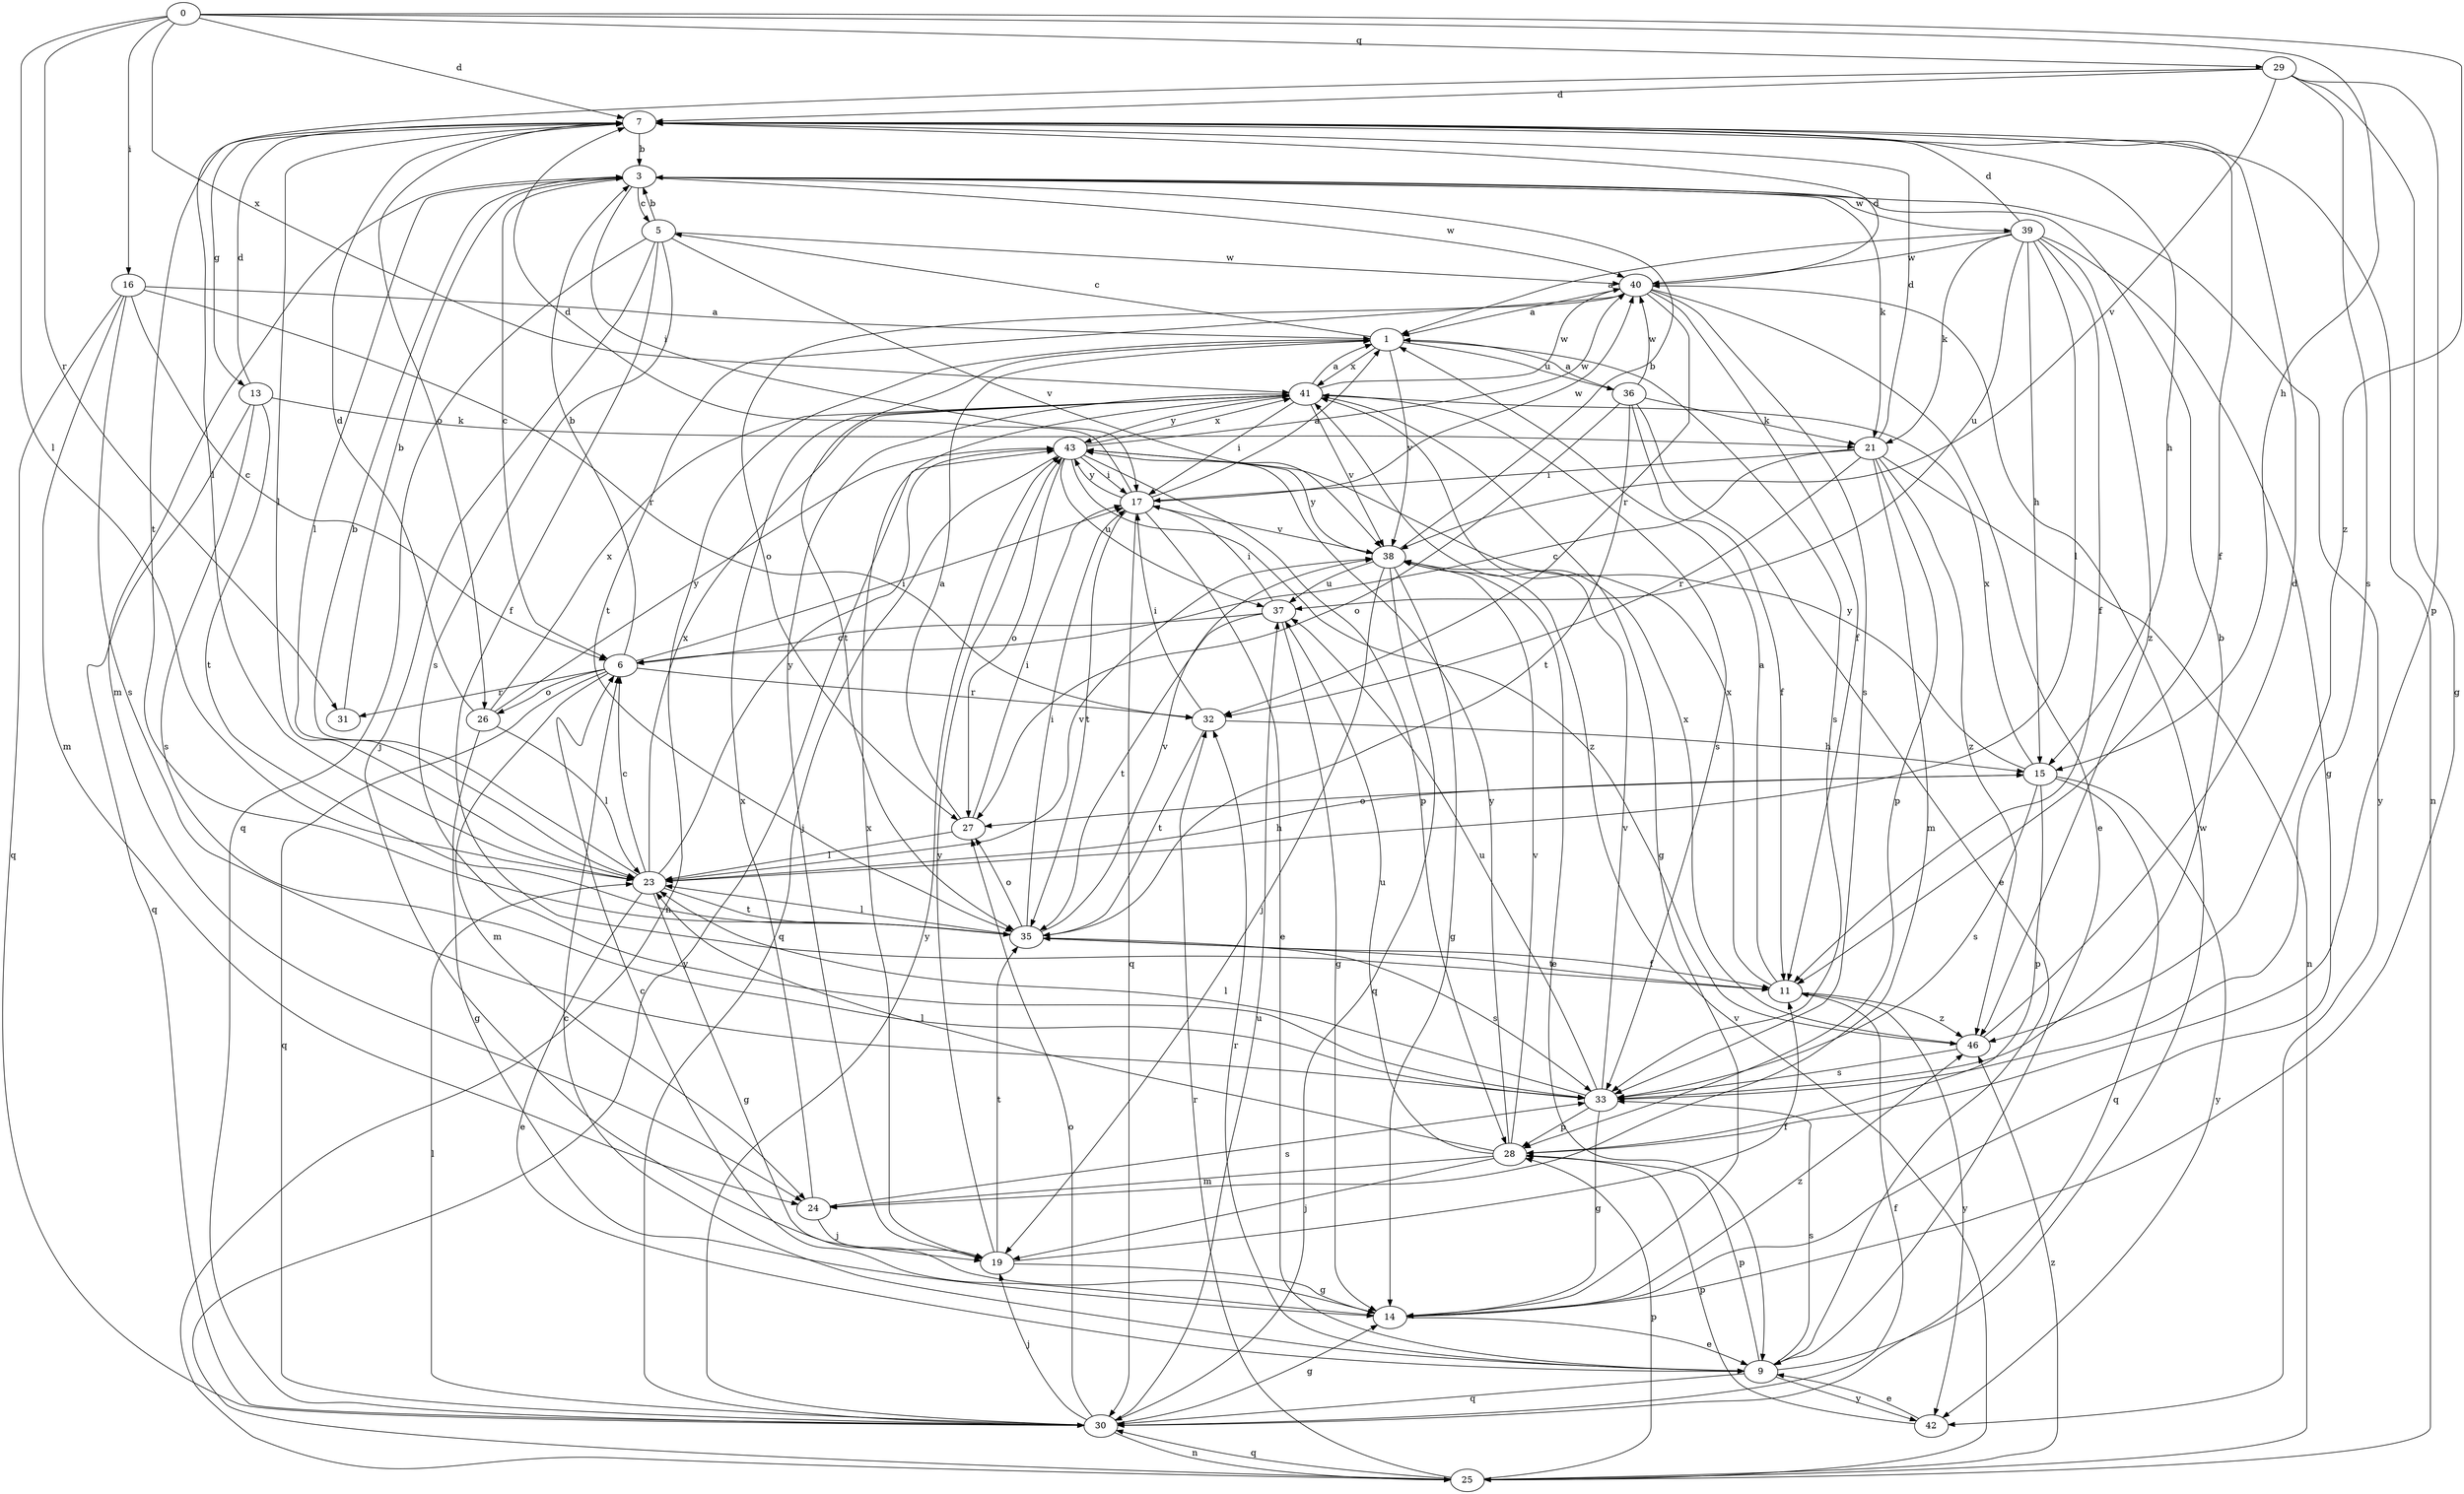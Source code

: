 strict digraph  {
0;
1;
3;
5;
6;
7;
9;
11;
13;
14;
15;
16;
17;
19;
21;
23;
24;
25;
26;
27;
28;
29;
30;
31;
32;
33;
35;
36;
37;
38;
39;
40;
41;
42;
43;
46;
0 -> 7  [label=d];
0 -> 15  [label=h];
0 -> 16  [label=i];
0 -> 23  [label=l];
0 -> 29  [label=q];
0 -> 31  [label=r];
0 -> 41  [label=x];
0 -> 46  [label=z];
1 -> 5  [label=c];
1 -> 25  [label=n];
1 -> 33  [label=s];
1 -> 35  [label=t];
1 -> 36  [label=u];
1 -> 38  [label=v];
1 -> 41  [label=x];
3 -> 5  [label=c];
3 -> 6  [label=c];
3 -> 17  [label=i];
3 -> 21  [label=k];
3 -> 23  [label=l];
3 -> 24  [label=m];
3 -> 39  [label=w];
3 -> 40  [label=w];
3 -> 42  [label=y];
5 -> 3  [label=b];
5 -> 11  [label=f];
5 -> 19  [label=j];
5 -> 30  [label=q];
5 -> 33  [label=s];
5 -> 38  [label=v];
5 -> 40  [label=w];
6 -> 3  [label=b];
6 -> 17  [label=i];
6 -> 24  [label=m];
6 -> 26  [label=o];
6 -> 30  [label=q];
6 -> 31  [label=r];
6 -> 32  [label=r];
7 -> 3  [label=b];
7 -> 11  [label=f];
7 -> 13  [label=g];
7 -> 15  [label=h];
7 -> 23  [label=l];
7 -> 25  [label=n];
7 -> 26  [label=o];
7 -> 35  [label=t];
9 -> 6  [label=c];
9 -> 28  [label=p];
9 -> 30  [label=q];
9 -> 32  [label=r];
9 -> 33  [label=s];
9 -> 40  [label=w];
9 -> 42  [label=y];
11 -> 1  [label=a];
11 -> 35  [label=t];
11 -> 41  [label=x];
11 -> 42  [label=y];
11 -> 46  [label=z];
13 -> 7  [label=d];
13 -> 21  [label=k];
13 -> 30  [label=q];
13 -> 33  [label=s];
13 -> 35  [label=t];
14 -> 6  [label=c];
14 -> 9  [label=e];
14 -> 46  [label=z];
15 -> 27  [label=o];
15 -> 28  [label=p];
15 -> 30  [label=q];
15 -> 33  [label=s];
15 -> 41  [label=x];
15 -> 42  [label=y];
15 -> 43  [label=y];
16 -> 1  [label=a];
16 -> 6  [label=c];
16 -> 24  [label=m];
16 -> 30  [label=q];
16 -> 32  [label=r];
16 -> 33  [label=s];
17 -> 1  [label=a];
17 -> 7  [label=d];
17 -> 9  [label=e];
17 -> 30  [label=q];
17 -> 35  [label=t];
17 -> 38  [label=v];
17 -> 40  [label=w];
17 -> 43  [label=y];
19 -> 11  [label=f];
19 -> 14  [label=g];
19 -> 35  [label=t];
19 -> 41  [label=x];
19 -> 43  [label=y];
21 -> 6  [label=c];
21 -> 7  [label=d];
21 -> 17  [label=i];
21 -> 24  [label=m];
21 -> 25  [label=n];
21 -> 28  [label=p];
21 -> 32  [label=r];
21 -> 46  [label=z];
23 -> 3  [label=b];
23 -> 6  [label=c];
23 -> 9  [label=e];
23 -> 14  [label=g];
23 -> 15  [label=h];
23 -> 35  [label=t];
23 -> 38  [label=v];
23 -> 41  [label=x];
23 -> 43  [label=y];
24 -> 19  [label=j];
24 -> 33  [label=s];
24 -> 41  [label=x];
25 -> 28  [label=p];
25 -> 30  [label=q];
25 -> 32  [label=r];
25 -> 38  [label=v];
25 -> 43  [label=y];
25 -> 46  [label=z];
26 -> 7  [label=d];
26 -> 14  [label=g];
26 -> 23  [label=l];
26 -> 41  [label=x];
26 -> 43  [label=y];
27 -> 1  [label=a];
27 -> 17  [label=i];
27 -> 23  [label=l];
28 -> 19  [label=j];
28 -> 23  [label=l];
28 -> 24  [label=m];
28 -> 37  [label=u];
28 -> 38  [label=v];
28 -> 43  [label=y];
29 -> 7  [label=d];
29 -> 14  [label=g];
29 -> 23  [label=l];
29 -> 28  [label=p];
29 -> 33  [label=s];
29 -> 38  [label=v];
30 -> 11  [label=f];
30 -> 14  [label=g];
30 -> 19  [label=j];
30 -> 23  [label=l];
30 -> 25  [label=n];
30 -> 27  [label=o];
30 -> 37  [label=u];
30 -> 43  [label=y];
31 -> 3  [label=b];
32 -> 15  [label=h];
32 -> 17  [label=i];
32 -> 35  [label=t];
33 -> 3  [label=b];
33 -> 14  [label=g];
33 -> 23  [label=l];
33 -> 28  [label=p];
33 -> 37  [label=u];
33 -> 38  [label=v];
35 -> 11  [label=f];
35 -> 17  [label=i];
35 -> 23  [label=l];
35 -> 27  [label=o];
35 -> 33  [label=s];
35 -> 38  [label=v];
36 -> 1  [label=a];
36 -> 9  [label=e];
36 -> 11  [label=f];
36 -> 21  [label=k];
36 -> 27  [label=o];
36 -> 35  [label=t];
36 -> 40  [label=w];
37 -> 6  [label=c];
37 -> 14  [label=g];
37 -> 17  [label=i];
37 -> 35  [label=t];
38 -> 3  [label=b];
38 -> 9  [label=e];
38 -> 14  [label=g];
38 -> 19  [label=j];
38 -> 30  [label=q];
38 -> 37  [label=u];
38 -> 43  [label=y];
39 -> 1  [label=a];
39 -> 7  [label=d];
39 -> 11  [label=f];
39 -> 14  [label=g];
39 -> 15  [label=h];
39 -> 21  [label=k];
39 -> 23  [label=l];
39 -> 37  [label=u];
39 -> 40  [label=w];
39 -> 46  [label=z];
40 -> 1  [label=a];
40 -> 7  [label=d];
40 -> 9  [label=e];
40 -> 11  [label=f];
40 -> 27  [label=o];
40 -> 32  [label=r];
40 -> 33  [label=s];
40 -> 35  [label=t];
41 -> 1  [label=a];
41 -> 14  [label=g];
41 -> 17  [label=i];
41 -> 19  [label=j];
41 -> 33  [label=s];
41 -> 38  [label=v];
41 -> 40  [label=w];
41 -> 43  [label=y];
42 -> 9  [label=e];
42 -> 28  [label=p];
43 -> 17  [label=i];
43 -> 27  [label=o];
43 -> 28  [label=p];
43 -> 30  [label=q];
43 -> 37  [label=u];
43 -> 40  [label=w];
43 -> 41  [label=x];
43 -> 46  [label=z];
46 -> 7  [label=d];
46 -> 33  [label=s];
46 -> 41  [label=x];
}
